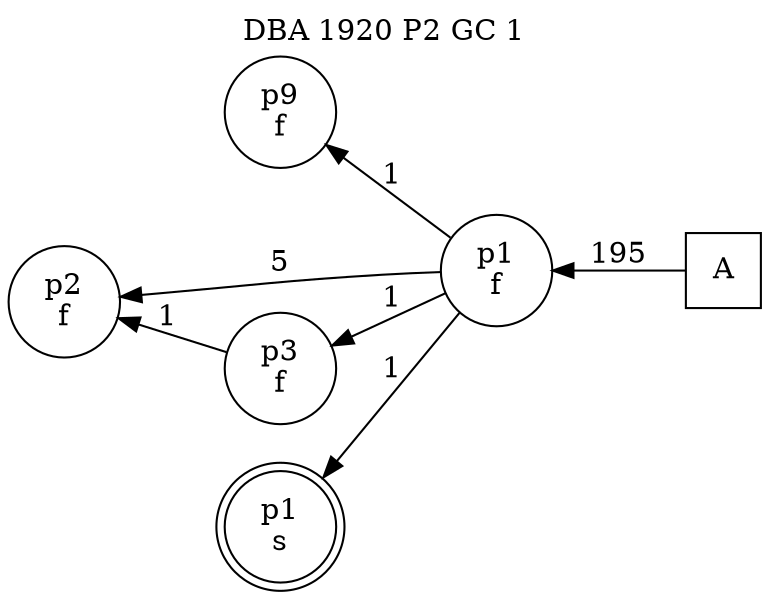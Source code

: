 digraph DBA_1920_P2_GC_1_LOW {
labelloc="tl"
label= " DBA 1920 P2 GC 1 "
rankdir="RL";
graph [ size=" 10 , 10 !"]

"A" [shape="square" label="A"]
"p1_f" [shape="circle" label="p1
f"]
"p9_f" [shape="circle" label="p9
f"]
"p2_f" [shape="circle" label="p2
f"]
"p3_f" [shape="circle" label="p3
f"]
"p1_s" [shape="doublecircle" label="p1
s"]
"A" -> "p1_f" [ label=195]
"p1_f" -> "p9_f" [ label=1]
"p1_f" -> "p2_f" [ label=5]
"p1_f" -> "p3_f" [ label=1]
"p1_f" -> "p1_s" [ label=1]
"p3_f" -> "p2_f" [ label=1]
}
